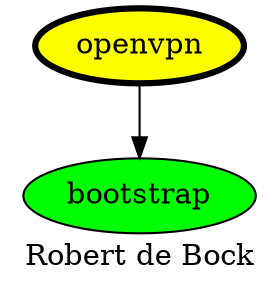 digraph PhiloDilemma {
  label = "Robert de Bock" ;
  overlap=false
  {
    bootstrap [fillcolor=green style=filled]
    openvpn [fillcolor=yellow style=filled penwidth=3]
  }
  openvpn -> bootstrap
}
